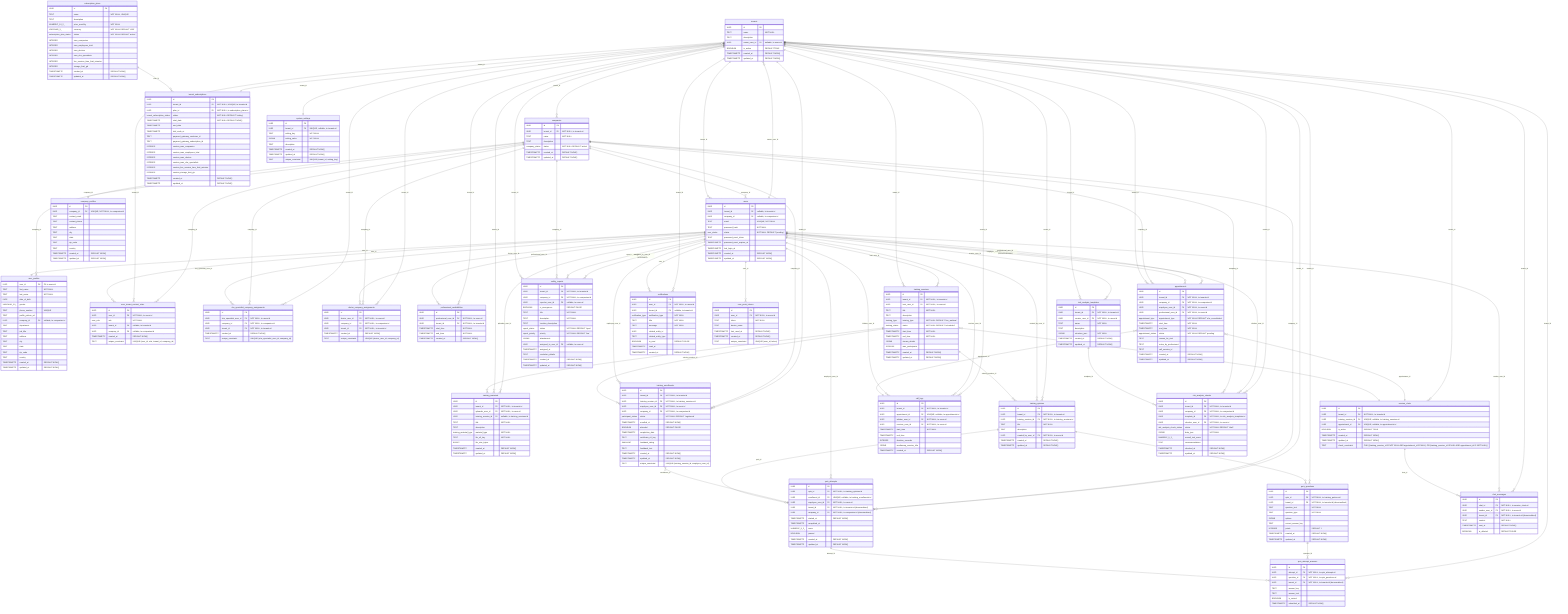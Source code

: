 erDiagram

    tenants {
        UUID id PK
        TEXT name "NOT NULL"
        TEXT description
        UUID owner_user_id FK "nullable, to users.id"
        BOOLEAN is_active "DEFAULT TRUE"
        TIMESTAMPTZ created_at "DEFAULT NOW()"
        TIMESTAMPTZ updated_at "DEFAULT NOW()"
    }

    users {
        UUID id PK
        UUID tenant_id FK "nullable, to tenants.id"
        UUID company_id FK "nullable, to companies.id"
        TEXT email "UNIQUE, NOT NULL"
        TEXT password_hash "NOT NULL"
        user_status status "NOT NULL DEFAULT 'pending'"
        TEXT password_reset_token
        TIMESTAMPTZ password_reset_expires_at
        TIMESTAMPTZ last_login_at
        TIMESTAMPTZ created_at "DEFAULT NOW()"
        TIMESTAMPTZ updated_at "DEFAULT NOW()"
    }

    companies {
        UUID id PK
        UUID tenant_id FK "NOT NULL, to tenants.id"
        TEXT name "NOT NULL"
        TEXT description
        company_status status "NOT NULL DEFAULT 'active'"
        TIMESTAMPTZ created_at "DEFAULT NOW()"
        TIMESTAMPTZ updated_at "DEFAULT NOW()"
    }

    user_profiles {
        UUID user_id PK "FK to users.id"
        TEXT first_name "NOT NULL"
        TEXT last_name "NOT NULL"
        DATE date_of_birth
        VARCHAR_20_ gender
        TEXT phone_number "UNIQUE"
        TEXT profile_picture_url
        UUID company_id FK "nullable, to companies.id"
        TEXT department
        TEXT job_title
        TEXT address
        TEXT city
        TEXT state
        TEXT zip_code
        TEXT country
        TIMESTAMPTZ created_at "DEFAULT NOW()"
        TIMESTAMPTZ updated_at "DEFAULT NOW()"
    }

    user_tenant_context_roles {
        UUID id PK
        UUID user_id FK "NOT NULL, to users.id"
        user_role role "NOT NULL"
        UUID tenant_id FK "nullable, to tenants.id"
        UUID company_id FK "nullable, to companies.id"
        TIMESTAMPTZ created_at "DEFAULT NOW()"
        TEXT unique_constraint "UNIQUE (user_id, role, tenant_id, company_id)"
    }

    company_profiles {
        UUID id PK
        UUID company_id FK "UNIQUE, NOT NULL, to companies.id"
        TEXT contact_email
        TEXT contact_phone
        TEXT address
        TEXT city
        TEXT state
        TEXT zip_code
        TEXT country
        TIMESTAMPTZ created_at "DEFAULT NOW()"
        TIMESTAMPTZ updated_at "DEFAULT NOW()"
    }

    ohs_specialist_company_assignments {
        UUID id PK
        UUID ohs_specialist_user_id FK "NOT NULL, to users.id"
        UUID company_id FK "NOT NULL, to companies.id"
        UUID tenant_id FK "NOT NULL, to tenants.id"
        TIMESTAMPTZ created_at "DEFAULT NOW()"
        TEXT unique_constraint "UNIQUE (ohs_specialist_user_id, company_id)"
    }

    doctor_company_assignments {
        UUID id PK
        UUID doctor_user_id FK "NOT NULL, to users.id"
        UUID company_id FK "NOT NULL, to companies.id"
        UUID tenant_id FK "NOT NULL, to tenants.id"
        TIMESTAMPTZ created_at "DEFAULT NOW()"
        TEXT unique_constraint "UNIQUE (doctor_user_id, company_id)"
    }

    subscription_plans {
        UUID id PK
        TEXT name "NOT NULL, UNIQUE"
        TEXT description
        NUMERIC_10_2_ price_monthly "NOT NULL"
        VARCHAR_3_ currency "NOT NULL DEFAULT 'USD'"
        subscription_plan_status status "NOT NULL DEFAULT 'active'"
        INTEGER max_companies
        INTEGER max_employees_total
        INTEGER max_doctors
        INTEGER max_ohs_specialists
        INTEGER live_session_time_limit_minutes
        INTEGER storage_limit_gb
        TIMESTAMPTZ created_at "DEFAULT NOW()"
        TIMESTAMPTZ updated_at "DEFAULT NOW()"
    }

    tenant_subscriptions {
        UUID id PK
        UUID tenant_id FK "NOT NULL, UNIQUE, to tenants.id"
        UUID plan_id FK "NOT NULL, to subscription_plans.id"
        tenant_subscription_status status "NOT NULL DEFAULT 'trialing'"
        TIMESTAMPTZ start_date "NOT NULL DEFAULT NOW()"
        TIMESTAMPTZ end_date
        TIMESTAMPTZ trial_ends_at
        TEXT payment_gateway_customer_id
        TEXT payment_gateway_subscription_id
        INTEGER custom_max_companies
        INTEGER custom_max_employees_total
        INTEGER custom_max_doctors
        INTEGER custom_max_ohs_specialists
        INTEGER custom_live_session_time_limit_minutes
        INTEGER custom_storage_limit_gb
        TIMESTAMPTZ created_at "DEFAULT NOW()"
        TIMESTAMPTZ updated_at "DEFAULT NOW()"
    }

    professional_availabilities {
        UUID id PK
        UUID professional_user_id FK "NOT NULL, to users.id"
        UUID tenant_id FK "NOT NULL, to tenants.id"
        TIMESTAMPTZ start_time "NOT NULL"
        TIMESTAMPTZ end_time "NOT NULL"
        TIMESTAMPTZ created_at "DEFAULT NOW()"
    }

    appointments {
        UUID id PK
        UUID tenant_id FK "NOT NULL, to tenants.id"
        UUID company_id FK "NOT NULL, to companies.id"
        UUID employee_user_id FK "NOT NULL, to users.id"
        UUID professional_user_id FK "NOT NULL, to users.id"
        appointment_type appointment_type "NOT NULL DEFAULT 'ohs_consultation'"
        TIMESTAMPTZ start_time "NOT NULL"
        TIMESTAMPTZ end_time "NOT NULL"
        appointment_status status "NOT NULL DEFAULT 'pending'"
        TEXT reason_for_visit
        TEXT notes_by_professional
        TEXT call_session_id
        TIMESTAMPTZ created_at "DEFAULT NOW()"
        TIMESTAMPTZ updated_at "DEFAULT NOW()"
    }

    training_sessions {
        UUID id PK
        UUID tenant_id FK "NOT NULL, to tenants.id"
        UUID host_user_id FK "NOT NULL, to users.id"
        TEXT title "NOT NULL"
        TEXT description
        training_type training_type "NOT NULL DEFAULT 'live_webinar'"
        training_status status "NOT NULL DEFAULT 'scheduled'"
        TIMESTAMPTZ start_time "NOT NULL"
        TIMESTAMPTZ end_time "NOT NULL"
        JSONB stream_details
        INTEGER max_participants
        TIMESTAMPTZ created_at "DEFAULT NOW()"
        TIMESTAMPTZ updated_at "DEFAULT NOW()"
    }

    training_materials {
        UUID id PK
        UUID tenant_id FK "NOT NULL, to tenants.id"
        UUID uploader_user_id FK "NOT NULL, to users.id"
        UUID training_session_id FK "nullable, to training_sessions.id"
        TEXT title "NOT NULL"
        TEXT description
        training_material_type material_type "NOT NULL"
        TEXT file_s3_key "NOT NULL"
        BIGINT file_size_bytes
        TIMESTAMPTZ created_at "DEFAULT NOW()"
        TIMESTAMPTZ updated_at "DEFAULT NOW()"
    }

    training_enrollments {
        UUID id PK
        UUID tenant_id FK "NOT NULL, to tenants.id"
        UUID training_session_id FK "NOT NULL, to training_sessions.id"
        UUID employee_user_id FK "NOT NULL, to users.id"
        UUID company_id FK "NOT NULL, to companies.id"
        participant_status status "NOT NULL DEFAULT 'registered'"
        TIMESTAMPTZ enrolled_at "DEFAULT NOW()"
        BOOLEAN attended "DEFAULT FALSE"
        TIMESTAMPTZ completion_date
        TEXT certificate_s3_key
        SMALLINT feedback_rating
        TEXT feedback_text
        TIMESTAMPTZ created_at "DEFAULT NOW()"
        TIMESTAMPTZ updated_at "DEFAULT NOW()"
        TEXT unique_constraint "UNIQUE (training_session_id, employee_user_id)"
    }

    training_quizzes {
        UUID id PK
        UUID tenant_id FK "NOT NULL, to tenants.id"
        UUID training_session_id FK "NOT NULL, to training_sessions.id"
        TEXT title "NOT NULL"
        TEXT description
        UUID created_by_user_id FK "NOT NULL, to users.id"
        TIMESTAMPTZ created_at "DEFAULT NOW()"
        TIMESTAMPTZ updated_at "DEFAULT NOW()"
    }

    quiz_questions {
        UUID id PK
        UUID quiz_id FK "NOT NULL, to training_quizzes.id"
        UUID tenant_id FK "NOT NULL, to tenants.id (denormalized)"
        TEXT question_text "NOT NULL"
        TEXT question_type "NOT NULL"
        JSONB options
        TEXT correct_answer_key
        INTEGER points "DEFAULT 1"
        TIMESTAMPTZ created_at "DEFAULT NOW()"
        TIMESTAMPTZ updated_at "DEFAULT NOW()"
    }

    quiz_attempts {
        UUID id PK
        UUID quiz_id FK "NOT NULL, to training_quizzes.id"
        UUID enrollment_id FK "UNIQUE, nullable, to training_enrollments.id"
        UUID employee_user_id FK "NOT NULL, to users.id"
        UUID tenant_id FK "NOT NULL, to tenants.id (denormalized)"
        UUID company_id FK "NOT NULL, to companies.id (denormalized)"
        TIMESTAMPTZ started_at "DEFAULT NOW()"
        TIMESTAMPTZ completed_at
        NUMERIC_5_2_ score
        BOOLEAN passed
        TIMESTAMPTZ created_at "DEFAULT NOW()"
        TIMESTAMPTZ updated_at "DEFAULT NOW()"
    }

    quiz_attempt_answers {
        UUID id PK
        UUID attempt_id FK "NOT NULL, to quiz_attempts.id"
        UUID question_id FK "NOT NULL, to quiz_questions.id"
        UUID tenant_id FK "NOT NULL, to tenants.id (denormalized)"
        TEXT answer_key
        TEXT answer_text
        BOOLEAN is_correct
        TIMESTAMPTZ submitted_at "DEFAULT NOW()"
    }

    call_logs {
        UUID id PK
        UUID tenant_id FK "NOT NULL, to tenants.id"
        UUID appointment_id FK "UNIQUE, nullable, to appointments.id"
        UUID initiator_user_id FK "NOT NULL, to users.id"
        UUID receiver_user_id FK "NOT NULL, to users.id"
        TIMESTAMPTZ start_time "NOT NULL"
        TIMESTAMPTZ end_time
        INTEGER duration_seconds
        JSONB mediasoup_session_info
        TIMESTAMPTZ created_at "DEFAULT NOW()"
    }

    session_chats {
        UUID id PK
        UUID tenant_id FK "NOT NULL, to tenants.id"
        UUID training_session_id FK "UNIQUE, nullable, to training_sessions.id"
        UUID appointment_id FK "UNIQUE, nullable, to appointments.id"
        BOOLEAN is_active "DEFAULT TRUE"
        TIMESTAMPTZ created_at "DEFAULT NOW()"
        TIMESTAMPTZ updated_at "DEFAULT NOW()"
        TEXT check_constraint "CHK ((training_session_id IS NOT NULL AND appointment_id IS NULL) OR (training_session_id IS NULL AND appointment_id IS NOT NULL))"
    }

    chat_messages {
        UUID id PK
        UUID chat_id FK "NOT NULL, to session_chats.id"
        UUID sender_user_id FK "NOT NULL, to users.id"
        UUID tenant_id FK "NOT NULL, to tenants.id (denormalized)"
        TEXT content "NOT NULL"
        TIMESTAMPTZ sent_at "DEFAULT NOW()"
        BOOLEAN is_deleted "DEFAULT FALSE"
    }

    safety_reports {
        UUID id PK
        UUID tenant_id FK "NOT NULL, to tenants.id"
        UUID company_id FK "NOT NULL, to companies.id"
        UUID reporter_user_id FK "nullable, to users.id"
        BOOLEAN is_anonymous "DEFAULT FALSE"
        TEXT title "NOT NULL"
        TEXT description "NOT NULL"
        TEXT location_description
        report_status status "NOT NULL DEFAULT 'open'"
        report_priority priority "NOT NULL DEFAULT 'low'"
        JSONB attachments
        UUID assigned_to_user_id FK "nullable, to users.id"
        TIMESTAMPTZ assigned_at
        TEXT resolution_details
        TIMESTAMPTZ created_at "DEFAULT NOW()"
        TIMESTAMPTZ updated_at "DEFAULT NOW()"
    }

    risk_analysis_templates {
        UUID id PK
        UUID tenant_id FK "NOT NULL, to tenants.id"
        UUID creator_user_id FK "NOT NULL, to users.id"
        TEXT name "NOT NULL"
        TEXT description
        JSONB structure_json "NOT NULL"
        TIMESTAMPTZ created_at "DEFAULT NOW()"
        TIMESTAMPTZ updated_at "DEFAULT NOW()"
    }

    risk_analysis_checks {
        UUID id PK
        UUID tenant_id FK "NOT NULL, to tenants.id"
        UUID company_id FK "NOT NULL, to companies.id"
        UUID template_id FK "NOT NULL, to risk_analysis_templates.id"
        UUID checker_user_id FK "NOT NULL, to users.id"
        risk_analysis_check_status status "NOT NULL DEFAULT 'draft'"
        JSONB data_json "NOT NULL"
        NUMERIC_5_2_ overall_risk_score
        TEXT recommendations
        TIMESTAMPTZ checked_at "DEFAULT NOW()"
        TIMESTAMPTZ updated_at "DEFAULT NOW()"
    }

    notifications {
        UUID id PK
        UUID user_id FK "NOT NULL, to users.id"
        UUID tenant_id FK "nullable, to tenants.id"
        notification_type notification_type "NOT NULL"
        TEXT title "NOT NULL"
        TEXT message "NOT NULL"
        UUID related_entity_id
        TEXT related_entity_type
        BOOLEAN is_read "DEFAULT FALSE"
        TIMESTAMPTZ read_at
        TIMESTAMPTZ created_at "DEFAULT NOW()"
    }

    user_push_tokens {
        UUID id PK
        UUID user_id FK "NOT NULL, to users.id"
        TEXT token "NOT NULL"
        TEXT device_name
        TIMESTAMPTZ last_used_at "DEFAULT NOW()"
        TIMESTAMPTZ created_at "DEFAULT NOW()"
        TEXT unique_constraint "UNIQUE (user_id, token)"
    }

    system_settings {
        UUID id PK
        UUID tenant_id FK "UNIQUE, nullable, to tenants.id"
        TEXT setting_key "NOT NULL"
        JSONB setting_value "NOT NULL"
        TEXT description
        TIMESTAMPTZ created_at "DEFAULT NOW()"
        TIMESTAMPTZ updated_at "DEFAULT NOW()"
        TEXT unique_constraint "UNIQUE (tenant_id, setting_key)"
    }

    %% Relationships
    users ||--o{ tenants : "owner_user_id"
    tenants ||--o{ users : "tenant_id"
    tenants ||--o{ companies : "tenant_id"
    users ||--|| user_profiles : "user_id"
    companies ||--o{ users : "company_id"
    companies ||--o{ user_profiles : "company_id"
    companies ||--|| company_profiles : "company_id"

    users ||--o{ user_tenant_context_roles : "user_id"
    tenants ||--o{ user_tenant_context_roles : "tenant_id"
    companies ||--o{ user_tenant_context_roles : "company_id"

    users ||--o{ ohs_specialist_company_assignments : "ohs_specialist_user_id"
    companies ||--o{ ohs_specialist_company_assignments : "company_id"
    tenants ||--o{ ohs_specialist_company_assignments : "tenant_id"

    users ||--o{ doctor_company_assignments : "doctor_user_id"
    companies ||--o{ doctor_company_assignments : "company_id"
    tenants ||--o{ doctor_company_assignments : "tenant_id"

    subscription_plans ||--o{ tenant_subscriptions : "plan_id"
    tenants ||--|| tenant_subscriptions : "tenant_id"

    users ||--o{ professional_availabilities : "professional_user_id"
    tenants ||--o{ professional_availabilities : "tenant_id"

    tenants ||--o{ appointments : "tenant_id"
    companies ||--o{ appointments : "company_id"
    users ||--o{ appointments : "employee_user_id"
    users ||--o{ appointments : "professional_user_id (PROFESSIONAL)"

    tenants ||--o{ training_sessions : "tenant_id"
    users ||--o{ training_sessions : "host_user_id"
    training_sessions ||--o{ training_materials : "training_session_id"
    tenants ||--o{ training_materials : "tenant_id"
    users ||--o{ training_materials : "uploader_user_id"

    training_sessions ||--o{ training_enrollments : "training_session_id"
    users ||--o{ training_enrollments : "employee_user_id"
    companies ||--o{ training_enrollments : "company_id"
    tenants ||--o{ training_enrollments : "tenant_id"

    training_sessions ||--o{ training_quizzes : "training_session_id"
    users ||--o{ training_quizzes : "created_by_user_id"
    tenants ||--o{ training_quizzes : "tenant_id"

    training_quizzes ||--o{ quiz_questions : "quiz_id"
    tenants ||--o{ quiz_questions : "tenant_id"

    training_quizzes ||--o{ quiz_attempts : "quiz_id"
    training_enrollments }o--|| quiz_attempts : "enrollment_id"
    users ||--o{ quiz_attempts : "employee_user_id"
    companies ||--o{ quiz_attempts : "company_id"
    tenants ||--o{ quiz_attempts : "tenant_id"

    quiz_attempts ||--o{ quiz_attempt_answers : "attempt_id"
    quiz_questions ||--o{ quiz_attempt_answers : "question_id"
    tenants ||--o{ quiz_attempt_answers : "tenant_id"

    appointments }o--|| call_logs : "appointment_id"
    users ||--o{ call_logs : "initiator_user_id"
    users ||--o{ call_logs : "receiver_user_id"
    tenants ||--o{ call_logs : "tenant_id"

    training_sessions }o--|| session_chats : "training_session_id"
    appointments }o--|| session_chats : "appointment_id"
    tenants ||--o{ session_chats : "tenant_id"
    session_chats ||--o{ chat_messages : "chat_id"
    users ||--o{ chat_messages : "sender_user_id"
    tenants ||--o{ chat_messages : "tenant_id"

    tenants ||--o{ safety_reports : "tenant_id"
    companies ||--o{ safety_reports : "company_id"
    users ||--o{ safety_reports : "reporter_user_id"
    users ||--o{ safety_reports : "assigned_to_user_id (ASSIGNEE)"

    tenants ||--o{ risk_analysis_templates : "tenant_id"
    users ||--o{ risk_analysis_templates : "creator_user_id"
    risk_analysis_templates ||--o{ risk_analysis_checks : "template_id"
    companies ||--o{ risk_analysis_checks : "company_id"
    users ||--o{ risk_analysis_checks : "checker_user_id"
    tenants ||--o{ risk_analysis_checks : "tenant_id"

    users ||--o{ notifications : "user_id"
    tenants ||--o{ notifications : "tenant_id"

    users ||--o{ user_push_tokens : "user_id"

    tenants }o--|| system_settings : "tenant_id"

    %% Enum types (for reference, as Mermaid ER doesn't directly render these as types)
    %% user_role: 'super_admin', 'tenant_admin', 'ohs_specialist', 'doctor', 'employee'
    %% user_status: 'active', 'inactive', 'pending', 'suspended'
    %% company_status: 'active', 'inactive', 'suspended'
    %% appointment_status: 'pending', 'confirmed', 'cancelled_by_professional', 'cancelled_by_employee', 'completed', 'no_show'
    %% appointment_type: 'ohs_consultation', 'medical_checkup'
    %% training_status: 'scheduled', 'in_progress', 'completed', 'cancelled'
    %% training_material_type: 'video', 'pdf', 'slides', 'other'
    %% training_type: 'live_webinar', 'recorded_video', 'document', 'quiz'
    %% participant_status: 'registered', 'attended', 'completed', 'no_show'
    %% report_status: 'open', 'in_review', 'resolved', 'archived'
    %% report_priority: 'low', 'medium', 'high', 'critical'
    %% risk_analysis_check_status: 'draft', 'submitted', 'in_review', 'completed', 'archived'
    %% notification_type: 'appointment_reminder', ..., 'new_message'
    %% subscription_plan_status: 'active', 'deprecated', 'inactive'
    %% tenant_subscription_status: 'active', 'past_due', 'cancelled', 'expired', 'trialing'